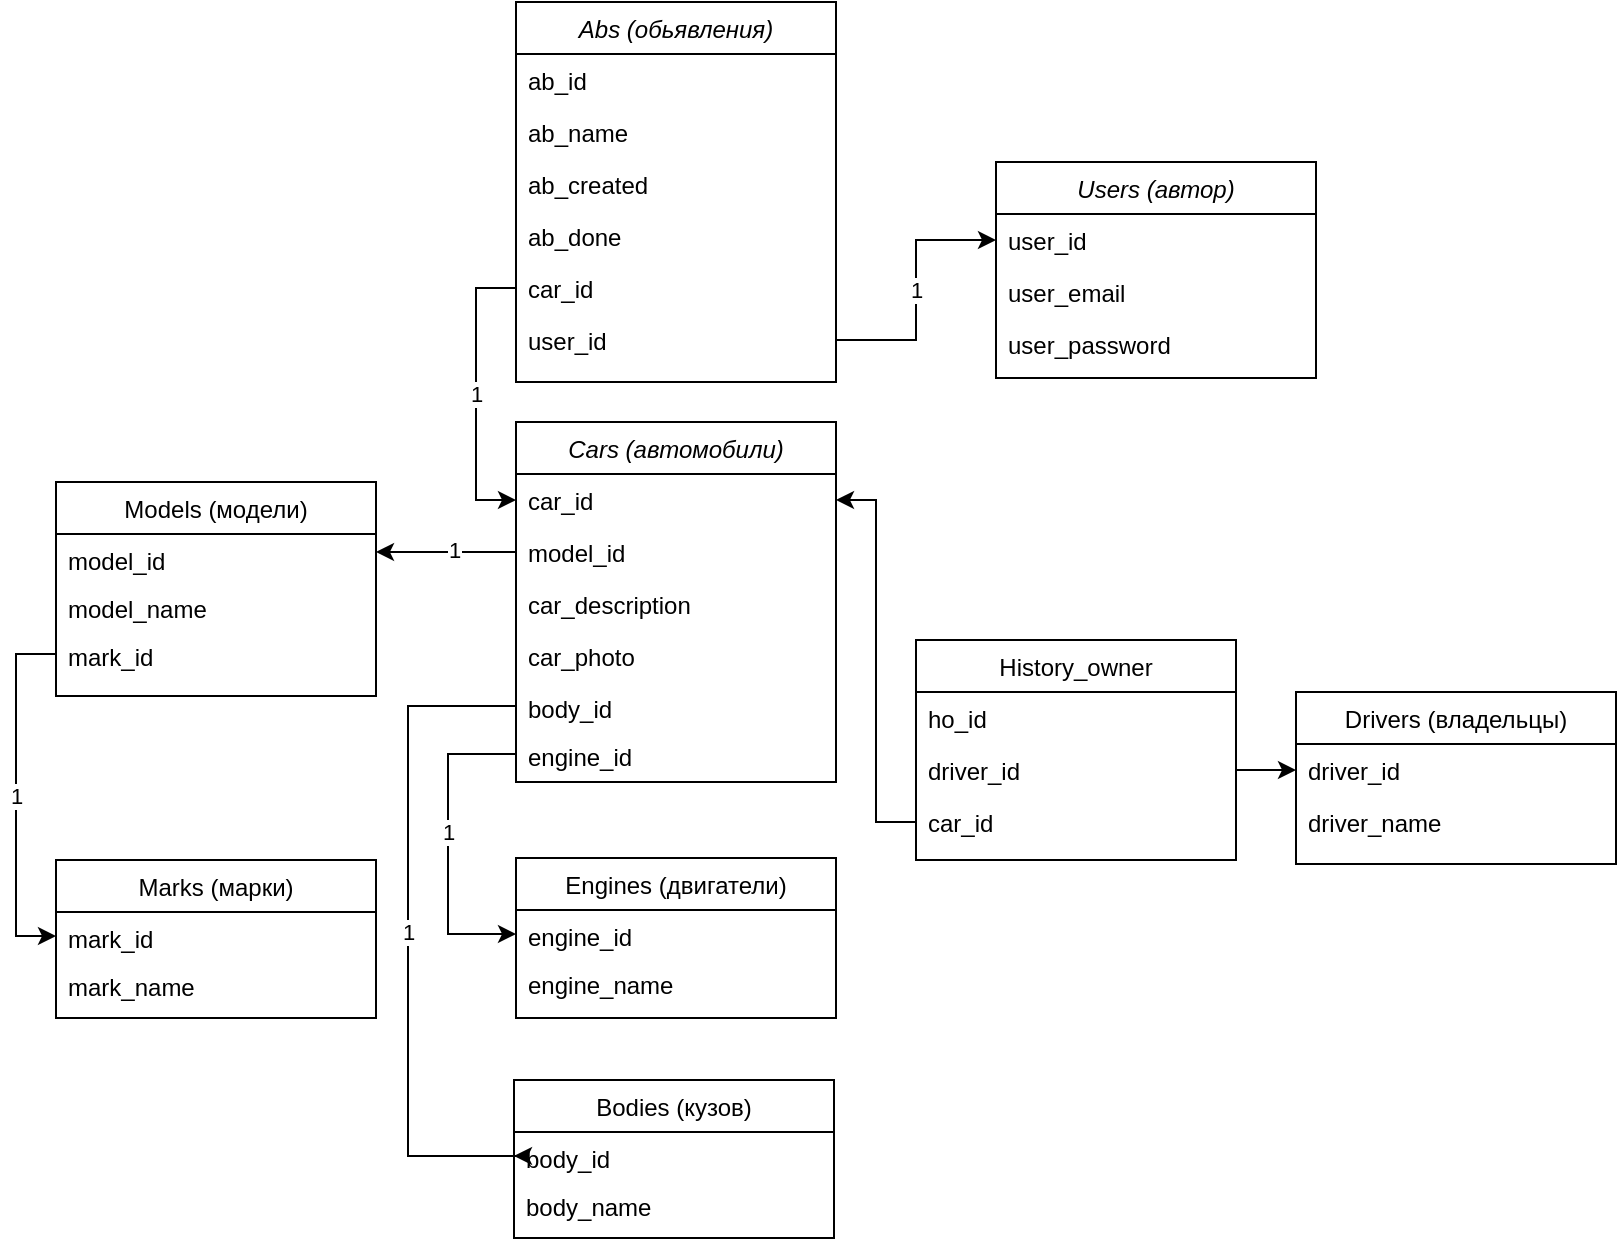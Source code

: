 <mxfile version="18.1.3"><diagram id="C5RBs43oDa-KdzZeNtuy" name="Page-1"><mxGraphModel dx="1108" dy="441" grid="1" gridSize="10" guides="1" tooltips="1" connect="1" arrows="1" fold="1" page="1" pageScale="1" pageWidth="827" pageHeight="1169" math="0" shadow="0"><root><mxCell id="WIyWlLk6GJQsqaUBKTNV-0"/><mxCell id="WIyWlLk6GJQsqaUBKTNV-1" parent="WIyWlLk6GJQsqaUBKTNV-0"/><mxCell id="zkfFHV4jXpPFQw0GAbJ--0" value="Cars (автомобили)" style="swimlane;fontStyle=2;align=center;verticalAlign=top;childLayout=stackLayout;horizontal=1;startSize=26;horizontalStack=0;resizeParent=1;resizeLast=0;collapsible=1;marginBottom=0;rounded=0;shadow=0;strokeWidth=1;" parent="WIyWlLk6GJQsqaUBKTNV-1" vertex="1"><mxGeometry x="264" y="223" width="160" height="180" as="geometry"><mxRectangle x="230" y="140" width="160" height="26" as="alternateBounds"/></mxGeometry></mxCell><mxCell id="zkfFHV4jXpPFQw0GAbJ--1" value="car_id" style="text;align=left;verticalAlign=top;spacingLeft=4;spacingRight=4;overflow=hidden;rotatable=0;points=[[0,0.5],[1,0.5]];portConstraint=eastwest;" parent="zkfFHV4jXpPFQw0GAbJ--0" vertex="1"><mxGeometry y="26" width="160" height="26" as="geometry"/></mxCell><mxCell id="uIMEh1EkvflqOU53Uib1-0" value="model_id" style="text;align=left;verticalAlign=top;spacingLeft=4;spacingRight=4;overflow=hidden;rotatable=0;points=[[0,0.5],[1,0.5]];portConstraint=eastwest;" parent="zkfFHV4jXpPFQw0GAbJ--0" vertex="1"><mxGeometry y="52" width="160" height="26" as="geometry"/></mxCell><mxCell id="kE7-c2ZdSxdIrtzTfiZl-20" value="car_description" style="text;align=left;verticalAlign=top;spacingLeft=4;spacingRight=4;overflow=hidden;rotatable=0;points=[[0,0.5],[1,0.5]];portConstraint=eastwest;" parent="zkfFHV4jXpPFQw0GAbJ--0" vertex="1"><mxGeometry y="78" width="160" height="26" as="geometry"/></mxCell><mxCell id="kE7-c2ZdSxdIrtzTfiZl-31" value="car_photo" style="text;align=left;verticalAlign=top;spacingLeft=4;spacingRight=4;overflow=hidden;rotatable=0;points=[[0,0.5],[1,0.5]];portConstraint=eastwest;" parent="zkfFHV4jXpPFQw0GAbJ--0" vertex="1"><mxGeometry y="104" width="160" height="26" as="geometry"/></mxCell><mxCell id="kE7-c2ZdSxdIrtzTfiZl-37" value="body_id    " style="text;align=left;verticalAlign=top;spacingLeft=4;spacingRight=4;overflow=hidden;rotatable=0;points=[[0,0.5],[1,0.5]];portConstraint=eastwest;" parent="zkfFHV4jXpPFQw0GAbJ--0" vertex="1"><mxGeometry y="130" width="160" height="24" as="geometry"/></mxCell><mxCell id="kE7-c2ZdSxdIrtzTfiZl-38" value="engine_id" style="text;align=left;verticalAlign=top;spacingLeft=4;spacingRight=4;overflow=hidden;rotatable=0;points=[[0,0.5],[1,0.5]];portConstraint=eastwest;" parent="zkfFHV4jXpPFQw0GAbJ--0" vertex="1"><mxGeometry y="154" width="160" height="24" as="geometry"/></mxCell><mxCell id="zkfFHV4jXpPFQw0GAbJ--6" value="Drivers (владельцы)" style="swimlane;fontStyle=0;align=center;verticalAlign=top;childLayout=stackLayout;horizontal=1;startSize=26;horizontalStack=0;resizeParent=1;resizeLast=0;collapsible=1;marginBottom=0;rounded=0;shadow=0;strokeWidth=1;" parent="WIyWlLk6GJQsqaUBKTNV-1" vertex="1"><mxGeometry x="654" y="358" width="160" height="86" as="geometry"><mxRectangle x="130" y="380" width="160" height="26" as="alternateBounds"/></mxGeometry></mxCell><mxCell id="zkfFHV4jXpPFQw0GAbJ--7" value="driver_id" style="text;align=left;verticalAlign=top;spacingLeft=4;spacingRight=4;overflow=hidden;rotatable=0;points=[[0,0.5],[1,0.5]];portConstraint=eastwest;" parent="zkfFHV4jXpPFQw0GAbJ--6" vertex="1"><mxGeometry y="26" width="160" height="26" as="geometry"/></mxCell><mxCell id="kE7-c2ZdSxdIrtzTfiZl-19" value="driver_name" style="text;align=left;verticalAlign=top;spacingLeft=4;spacingRight=4;overflow=hidden;rotatable=0;points=[[0,0.5],[1,0.5]];portConstraint=eastwest;" parent="zkfFHV4jXpPFQw0GAbJ--6" vertex="1"><mxGeometry y="52" width="160" height="26" as="geometry"/></mxCell><mxCell id="zkfFHV4jXpPFQw0GAbJ--13" value="History_owner" style="swimlane;fontStyle=0;align=center;verticalAlign=top;childLayout=stackLayout;horizontal=1;startSize=26;horizontalStack=0;resizeParent=1;resizeLast=0;collapsible=1;marginBottom=0;rounded=0;shadow=0;strokeWidth=1;" parent="WIyWlLk6GJQsqaUBKTNV-1" vertex="1"><mxGeometry x="464" y="332" width="160" height="110" as="geometry"><mxRectangle x="340" y="380" width="170" height="26" as="alternateBounds"/></mxGeometry></mxCell><mxCell id="zkfFHV4jXpPFQw0GAbJ--14" value="ho_id" style="text;align=left;verticalAlign=top;spacingLeft=4;spacingRight=4;overflow=hidden;rotatable=0;points=[[0,0.5],[1,0.5]];portConstraint=eastwest;" parent="zkfFHV4jXpPFQw0GAbJ--13" vertex="1"><mxGeometry y="26" width="160" height="26" as="geometry"/></mxCell><mxCell id="uIMEh1EkvflqOU53Uib1-2" value="driver_id" style="text;align=left;verticalAlign=top;spacingLeft=4;spacingRight=4;overflow=hidden;rotatable=0;points=[[0,0.5],[1,0.5]];portConstraint=eastwest;" parent="zkfFHV4jXpPFQw0GAbJ--13" vertex="1"><mxGeometry y="52" width="160" height="26" as="geometry"/></mxCell><mxCell id="uIMEh1EkvflqOU53Uib1-3" value="car_id" style="text;align=left;verticalAlign=top;spacingLeft=4;spacingRight=4;overflow=hidden;rotatable=0;points=[[0,0.5],[1,0.5]];portConstraint=eastwest;" parent="zkfFHV4jXpPFQw0GAbJ--13" vertex="1"><mxGeometry y="78" width="160" height="26" as="geometry"/></mxCell><mxCell id="zkfFHV4jXpPFQw0GAbJ--17" value="Engines (двигатели)" style="swimlane;fontStyle=0;align=center;verticalAlign=top;childLayout=stackLayout;horizontal=1;startSize=26;horizontalStack=0;resizeParent=1;resizeLast=0;collapsible=1;marginBottom=0;rounded=0;shadow=0;strokeWidth=1;" parent="WIyWlLk6GJQsqaUBKTNV-1" vertex="1"><mxGeometry x="264" y="441" width="160" height="80" as="geometry"><mxRectangle x="550" y="140" width="160" height="26" as="alternateBounds"/></mxGeometry></mxCell><mxCell id="zkfFHV4jXpPFQw0GAbJ--18" value="engine_id" style="text;align=left;verticalAlign=top;spacingLeft=4;spacingRight=4;overflow=hidden;rotatable=0;points=[[0,0.5],[1,0.5]];portConstraint=eastwest;" parent="zkfFHV4jXpPFQw0GAbJ--17" vertex="1"><mxGeometry y="26" width="160" height="24" as="geometry"/></mxCell><mxCell id="kE7-c2ZdSxdIrtzTfiZl-2" value="engine_name" style="text;align=left;verticalAlign=top;spacingLeft=4;spacingRight=4;overflow=hidden;rotatable=0;points=[[0,0.5],[1,0.5]];portConstraint=eastwest;" parent="zkfFHV4jXpPFQw0GAbJ--17" vertex="1"><mxGeometry y="50" width="160" height="24" as="geometry"/></mxCell><mxCell id="uIMEh1EkvflqOU53Uib1-1" value="1" style="edgeStyle=orthogonalEdgeStyle;rounded=0;orthogonalLoop=1;jettySize=auto;html=1;exitX=0;exitY=0.5;exitDx=0;exitDy=0;entryX=0;entryY=0.5;entryDx=0;entryDy=0;" parent="WIyWlLk6GJQsqaUBKTNV-1" source="kE7-c2ZdSxdIrtzTfiZl-38" target="zkfFHV4jXpPFQw0GAbJ--18" edge="1"><mxGeometry x="-0.083" relative="1" as="geometry"><mxPoint x="174" y="333" as="sourcePoint"/><Array as="points"><mxPoint x="230" y="389"/><mxPoint x="230" y="479"/></Array><mxPoint as="offset"/></mxGeometry></mxCell><mxCell id="uIMEh1EkvflqOU53Uib1-4" style="edgeStyle=orthogonalEdgeStyle;rounded=0;orthogonalLoop=1;jettySize=auto;html=1;entryX=0;entryY=0.5;entryDx=0;entryDy=0;" parent="WIyWlLk6GJQsqaUBKTNV-1" source="uIMEh1EkvflqOU53Uib1-2" target="zkfFHV4jXpPFQw0GAbJ--7" edge="1"><mxGeometry relative="1" as="geometry"/></mxCell><mxCell id="uIMEh1EkvflqOU53Uib1-5" style="edgeStyle=orthogonalEdgeStyle;rounded=0;orthogonalLoop=1;jettySize=auto;html=1;exitX=0;exitY=0.5;exitDx=0;exitDy=0;entryX=1;entryY=0.5;entryDx=0;entryDy=0;" parent="WIyWlLk6GJQsqaUBKTNV-1" source="uIMEh1EkvflqOU53Uib1-3" target="zkfFHV4jXpPFQw0GAbJ--1" edge="1"><mxGeometry relative="1" as="geometry"/></mxCell><mxCell id="kE7-c2ZdSxdIrtzTfiZl-0" value="Models (модели)" style="swimlane;fontStyle=0;align=center;verticalAlign=top;childLayout=stackLayout;horizontal=1;startSize=26;horizontalStack=0;resizeParent=1;resizeLast=0;collapsible=1;marginBottom=0;rounded=0;shadow=0;strokeWidth=1;" parent="WIyWlLk6GJQsqaUBKTNV-1" vertex="1"><mxGeometry x="34" y="253" width="160" height="107" as="geometry"><mxRectangle x="550" y="140" width="160" height="26" as="alternateBounds"/></mxGeometry></mxCell><mxCell id="kE7-c2ZdSxdIrtzTfiZl-1" value="model_id" style="text;align=left;verticalAlign=top;spacingLeft=4;spacingRight=4;overflow=hidden;rotatable=0;points=[[0,0.5],[1,0.5]];portConstraint=eastwest;" parent="kE7-c2ZdSxdIrtzTfiZl-0" vertex="1"><mxGeometry y="26" width="160" height="24" as="geometry"/></mxCell><mxCell id="kE7-c2ZdSxdIrtzTfiZl-3" value="model_name" style="text;align=left;verticalAlign=top;spacingLeft=4;spacingRight=4;overflow=hidden;rotatable=0;points=[[0,0.5],[1,0.5]];portConstraint=eastwest;" parent="kE7-c2ZdSxdIrtzTfiZl-0" vertex="1"><mxGeometry y="50" width="160" height="24" as="geometry"/></mxCell><mxCell id="kE7-c2ZdSxdIrtzTfiZl-7" value="mark_id    " style="text;align=left;verticalAlign=top;spacingLeft=4;spacingRight=4;overflow=hidden;rotatable=0;points=[[0,0.5],[1,0.5]];portConstraint=eastwest;" parent="kE7-c2ZdSxdIrtzTfiZl-0" vertex="1"><mxGeometry y="74" width="160" height="24" as="geometry"/></mxCell><mxCell id="kE7-c2ZdSxdIrtzTfiZl-4" value="Marks (марки)" style="swimlane;fontStyle=0;align=center;verticalAlign=top;childLayout=stackLayout;horizontal=1;startSize=26;horizontalStack=0;resizeParent=1;resizeLast=0;collapsible=1;marginBottom=0;rounded=0;shadow=0;strokeWidth=1;" parent="WIyWlLk6GJQsqaUBKTNV-1" vertex="1"><mxGeometry x="34" y="442" width="160" height="79" as="geometry"><mxRectangle x="550" y="140" width="160" height="26" as="alternateBounds"/></mxGeometry></mxCell><mxCell id="kE7-c2ZdSxdIrtzTfiZl-5" value="mark_id    " style="text;align=left;verticalAlign=top;spacingLeft=4;spacingRight=4;overflow=hidden;rotatable=0;points=[[0,0.5],[1,0.5]];portConstraint=eastwest;" parent="kE7-c2ZdSxdIrtzTfiZl-4" vertex="1"><mxGeometry y="26" width="160" height="24" as="geometry"/></mxCell><mxCell id="kE7-c2ZdSxdIrtzTfiZl-6" value="mark_name" style="text;align=left;verticalAlign=top;spacingLeft=4;spacingRight=4;overflow=hidden;rotatable=0;points=[[0,0.5],[1,0.5]];portConstraint=eastwest;" parent="kE7-c2ZdSxdIrtzTfiZl-4" vertex="1"><mxGeometry y="50" width="160" height="24" as="geometry"/></mxCell><mxCell id="kE7-c2ZdSxdIrtzTfiZl-8" value="1" style="edgeStyle=orthogonalEdgeStyle;rounded=0;orthogonalLoop=1;jettySize=auto;html=1;entryX=0;entryY=0.5;entryDx=0;entryDy=0;" parent="WIyWlLk6GJQsqaUBKTNV-1" source="kE7-c2ZdSxdIrtzTfiZl-7" target="kE7-c2ZdSxdIrtzTfiZl-5" edge="1"><mxGeometry relative="1" as="geometry"/></mxCell><mxCell id="kE7-c2ZdSxdIrtzTfiZl-12" value="Bodies (кузов)" style="swimlane;fontStyle=0;align=center;verticalAlign=top;childLayout=stackLayout;horizontal=1;startSize=26;horizontalStack=0;resizeParent=1;resizeLast=0;collapsible=1;marginBottom=0;rounded=0;shadow=0;strokeWidth=1;" parent="WIyWlLk6GJQsqaUBKTNV-1" vertex="1"><mxGeometry x="263" y="552" width="160" height="79" as="geometry"><mxRectangle x="550" y="140" width="160" height="26" as="alternateBounds"/></mxGeometry></mxCell><mxCell id="kE7-c2ZdSxdIrtzTfiZl-13" value="body_id    " style="text;align=left;verticalAlign=top;spacingLeft=4;spacingRight=4;overflow=hidden;rotatable=0;points=[[0,0.5],[1,0.5]];portConstraint=eastwest;" parent="kE7-c2ZdSxdIrtzTfiZl-12" vertex="1"><mxGeometry y="26" width="160" height="24" as="geometry"/></mxCell><mxCell id="kE7-c2ZdSxdIrtzTfiZl-14" value="body_name" style="text;align=left;verticalAlign=top;spacingLeft=4;spacingRight=4;overflow=hidden;rotatable=0;points=[[0,0.5],[1,0.5]];portConstraint=eastwest;" parent="kE7-c2ZdSxdIrtzTfiZl-12" vertex="1"><mxGeometry y="50" width="160" height="24" as="geometry"/></mxCell><mxCell id="kE7-c2ZdSxdIrtzTfiZl-15" value="1" style="edgeStyle=orthogonalEdgeStyle;rounded=0;orthogonalLoop=1;jettySize=auto;html=1;exitX=0;exitY=0.5;exitDx=0;exitDy=0;entryX=0;entryY=0.5;entryDx=0;entryDy=0;" parent="WIyWlLk6GJQsqaUBKTNV-1" source="kE7-c2ZdSxdIrtzTfiZl-37" target="kE7-c2ZdSxdIrtzTfiZl-13" edge="1"><mxGeometry relative="1" as="geometry"><mxPoint x="174" y="333" as="sourcePoint"/><Array as="points"><mxPoint x="210" y="365"/><mxPoint x="210" y="590"/><mxPoint x="264" y="590"/></Array></mxGeometry></mxCell><mxCell id="kE7-c2ZdSxdIrtzTfiZl-21" style="edgeStyle=orthogonalEdgeStyle;rounded=0;orthogonalLoop=1;jettySize=auto;html=1;exitX=0;exitY=0.5;exitDx=0;exitDy=0;" parent="WIyWlLk6GJQsqaUBKTNV-1" source="uIMEh1EkvflqOU53Uib1-0" edge="1"><mxGeometry relative="1" as="geometry"><mxPoint x="194" y="288" as="targetPoint"/><Array as="points"><mxPoint x="194" y="288"/></Array></mxGeometry></mxCell><mxCell id="kE7-c2ZdSxdIrtzTfiZl-22" value="&lt;div&gt;1&lt;/div&gt;" style="edgeLabel;html=1;align=center;verticalAlign=middle;resizable=0;points=[];" parent="kE7-c2ZdSxdIrtzTfiZl-21" vertex="1" connectable="0"><mxGeometry x="-0.105" y="-1" relative="1" as="geometry"><mxPoint as="offset"/></mxGeometry></mxCell><mxCell id="kE7-c2ZdSxdIrtzTfiZl-23" value="Users (автор)" style="swimlane;fontStyle=2;align=center;verticalAlign=top;childLayout=stackLayout;horizontal=1;startSize=26;horizontalStack=0;resizeParent=1;resizeLast=0;collapsible=1;marginBottom=0;rounded=0;shadow=0;strokeWidth=1;" parent="WIyWlLk6GJQsqaUBKTNV-1" vertex="1"><mxGeometry x="504" y="93" width="160" height="108" as="geometry"><mxRectangle x="230" y="140" width="160" height="26" as="alternateBounds"/></mxGeometry></mxCell><mxCell id="kE7-c2ZdSxdIrtzTfiZl-24" value="user_id" style="text;align=left;verticalAlign=top;spacingLeft=4;spacingRight=4;overflow=hidden;rotatable=0;points=[[0,0.5],[1,0.5]];portConstraint=eastwest;" parent="kE7-c2ZdSxdIrtzTfiZl-23" vertex="1"><mxGeometry y="26" width="160" height="26" as="geometry"/></mxCell><mxCell id="kE7-c2ZdSxdIrtzTfiZl-25" value="user_email" style="text;align=left;verticalAlign=top;spacingLeft=4;spacingRight=4;overflow=hidden;rotatable=0;points=[[0,0.5],[1,0.5]];portConstraint=eastwest;" parent="kE7-c2ZdSxdIrtzTfiZl-23" vertex="1"><mxGeometry y="52" width="160" height="26" as="geometry"/></mxCell><mxCell id="kE7-c2ZdSxdIrtzTfiZl-26" value="user_password" style="text;align=left;verticalAlign=top;spacingLeft=4;spacingRight=4;overflow=hidden;rotatable=0;points=[[0,0.5],[1,0.5]];portConstraint=eastwest;" parent="kE7-c2ZdSxdIrtzTfiZl-23" vertex="1"><mxGeometry y="78" width="160" height="26" as="geometry"/></mxCell><mxCell id="kE7-c2ZdSxdIrtzTfiZl-27" value="Abs (обьявления)" style="swimlane;fontStyle=2;align=center;verticalAlign=top;childLayout=stackLayout;horizontal=1;startSize=26;horizontalStack=0;resizeParent=1;resizeLast=0;collapsible=1;marginBottom=0;rounded=0;shadow=0;strokeWidth=1;" parent="WIyWlLk6GJQsqaUBKTNV-1" vertex="1"><mxGeometry x="264" y="13" width="160" height="190" as="geometry"><mxRectangle x="230" y="140" width="160" height="26" as="alternateBounds"/></mxGeometry></mxCell><mxCell id="kE7-c2ZdSxdIrtzTfiZl-28" value="ab_id" style="text;align=left;verticalAlign=top;spacingLeft=4;spacingRight=4;overflow=hidden;rotatable=0;points=[[0,0.5],[1,0.5]];portConstraint=eastwest;" parent="kE7-c2ZdSxdIrtzTfiZl-27" vertex="1"><mxGeometry y="26" width="160" height="26" as="geometry"/></mxCell><mxCell id="kE7-c2ZdSxdIrtzTfiZl-29" value="ab_name" style="text;align=left;verticalAlign=top;spacingLeft=4;spacingRight=4;overflow=hidden;rotatable=0;points=[[0,0.5],[1,0.5]];portConstraint=eastwest;" parent="kE7-c2ZdSxdIrtzTfiZl-27" vertex="1"><mxGeometry y="52" width="160" height="26" as="geometry"/></mxCell><mxCell id="kE7-c2ZdSxdIrtzTfiZl-30" value="ab_created" style="text;align=left;verticalAlign=top;spacingLeft=4;spacingRight=4;overflow=hidden;rotatable=0;points=[[0,0.5],[1,0.5]];portConstraint=eastwest;" parent="kE7-c2ZdSxdIrtzTfiZl-27" vertex="1"><mxGeometry y="78" width="160" height="26" as="geometry"/></mxCell><mxCell id="kE7-c2ZdSxdIrtzTfiZl-32" value="ab_done" style="text;align=left;verticalAlign=top;spacingLeft=4;spacingRight=4;overflow=hidden;rotatable=0;points=[[0,0.5],[1,0.5]];portConstraint=eastwest;" parent="kE7-c2ZdSxdIrtzTfiZl-27" vertex="1"><mxGeometry y="104" width="160" height="26" as="geometry"/></mxCell><mxCell id="kE7-c2ZdSxdIrtzTfiZl-33" value="car_id" style="text;align=left;verticalAlign=top;spacingLeft=4;spacingRight=4;overflow=hidden;rotatable=0;points=[[0,0.5],[1,0.5]];portConstraint=eastwest;" parent="kE7-c2ZdSxdIrtzTfiZl-27" vertex="1"><mxGeometry y="130" width="160" height="26" as="geometry"/></mxCell><mxCell id="kE7-c2ZdSxdIrtzTfiZl-34" value="user_id" style="text;align=left;verticalAlign=top;spacingLeft=4;spacingRight=4;overflow=hidden;rotatable=0;points=[[0,0.5],[1,0.5]];portConstraint=eastwest;" parent="kE7-c2ZdSxdIrtzTfiZl-27" vertex="1"><mxGeometry y="156" width="160" height="26" as="geometry"/></mxCell><mxCell id="kE7-c2ZdSxdIrtzTfiZl-35" value="1" style="edgeStyle=orthogonalEdgeStyle;rounded=0;orthogonalLoop=1;jettySize=auto;html=1;exitX=1;exitY=0.5;exitDx=0;exitDy=0;entryX=0;entryY=0.5;entryDx=0;entryDy=0;" parent="WIyWlLk6GJQsqaUBKTNV-1" source="kE7-c2ZdSxdIrtzTfiZl-34" target="kE7-c2ZdSxdIrtzTfiZl-24" edge="1"><mxGeometry relative="1" as="geometry"/></mxCell><mxCell id="kE7-c2ZdSxdIrtzTfiZl-36" value="1" style="edgeStyle=orthogonalEdgeStyle;rounded=0;orthogonalLoop=1;jettySize=auto;html=1;exitX=0;exitY=0.5;exitDx=0;exitDy=0;entryX=0;entryY=0.5;entryDx=0;entryDy=0;" parent="WIyWlLk6GJQsqaUBKTNV-1" source="kE7-c2ZdSxdIrtzTfiZl-33" target="zkfFHV4jXpPFQw0GAbJ--1" edge="1"><mxGeometry relative="1" as="geometry"/></mxCell></root></mxGraphModel></diagram></mxfile>
